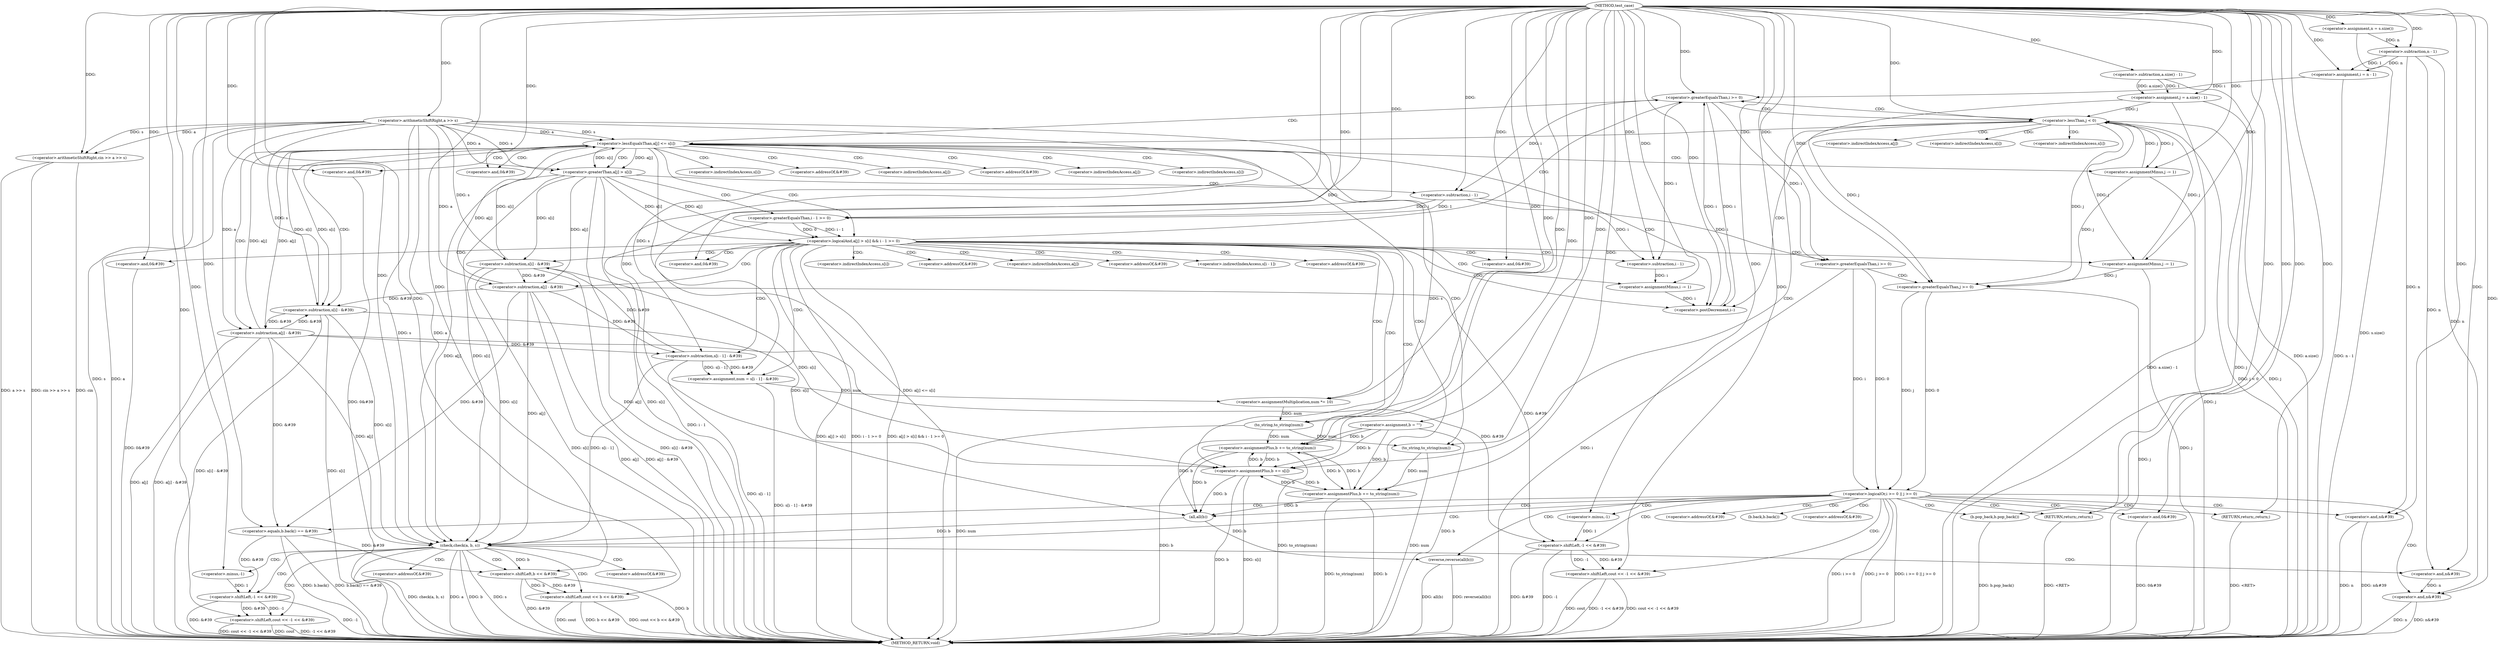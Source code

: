 digraph "test_case" {  
"1000478" [label = "(METHOD,test_case)" ]
"1000681" [label = "(METHOD_RETURN,void)" ]
"1000482" [label = "(<operator>.arithmeticShiftRight,cin >> a >> s)" ]
"1000488" [label = "(<operator>.assignment,n = s.size())" ]
"1000492" [label = "(<operator>.assignment,j = a.size() - 1)" ]
"1000498" [label = "(<operator>.assignment,b = \"\")" ]
"1000502" [label = "(<operator>.assignment,i = n - 1)" ]
"1000642" [label = "(<operator>.equals,b.back() == &#39)" ]
"1000646" [label = "(<operator>.and,0&#39)" ]
"1000651" [label = "(reverse,reverse(all(b)))" ]
"1000677" [label = "(<operator>.and,n&#39)" ]
"1000680" [label = "(RETURN,return;,return;)" ]
"1000508" [label = "(<operator>.greaterEqualsThan,i >= 0)" ]
"1000511" [label = "(<operator>.postDecrement,i--)" ]
"1000623" [label = "(<operator>.logicalOr,i >= 0 || j >= 0)" ]
"1000650" [label = "(b.pop_back,b.pop_back())" ]
"1000655" [label = "(check,check(a, b, s))" ]
"1000484" [label = "(<operator>.arithmeticShiftRight,a >> s)" ]
"1000494" [label = "(<operator>.subtraction,a.size() - 1)" ]
"1000504" [label = "(<operator>.subtraction,n - 1)" ]
"1000631" [label = "(<operator>.shiftLeft,cout << -1 << &#39)" ]
"1000638" [label = "(<operator>.and,n&#39)" ]
"1000641" [label = "(RETURN,return;,return;)" ]
"1000652" [label = "(all,all(b))" ]
"1000660" [label = "(<operator>.shiftLeft,cout << b << &#39)" ]
"1000666" [label = "(<operator>.and,n&#39)" ]
"1000670" [label = "(<operator>.shiftLeft,cout << -1 << &#39)" ]
"1000515" [label = "(<operator>.lessThan,j < 0)" ]
"1000526" [label = "(<operator>.lessEqualsThan,a[j] <= s[i])" ]
"1000561" [label = "(<operator>.logicalAnd,a[j] > s[i] && i - 1 >= 0)" ]
"1000624" [label = "(<operator>.greaterEqualsThan,i >= 0)" ]
"1000627" [label = "(<operator>.greaterEqualsThan,j >= 0)" ]
"1000519" [label = "(<operator>.assignmentPlus,b += s[i])" ]
"1000534" [label = "(<operator>.subtraction,s[i] - &#39)" ]
"1000540" [label = "(<operator>.and,0&#39)" ]
"1000543" [label = "(<operator>.subtraction,a[j] - &#39)" ]
"1000549" [label = "(<operator>.and,0&#39)" ]
"1000552" [label = "(<operator>.assignmentPlus,b += to_string(num))" ]
"1000556" [label = "(<operator>.assignmentMinus,j -= 1)" ]
"1000576" [label = "(<operator>.assignment,num = s[i - 1] - &#39)" ]
"1000586" [label = "(<operator>.and,0&#39)" ]
"1000589" [label = "(<operator>.assignmentMultiplication,num *= 10)" ]
"1000592" [label = "(<operator>.subtraction,s[i] - &#39)" ]
"1000598" [label = "(<operator>.and,0&#39)" ]
"1000601" [label = "(<operator>.subtraction,a[j] - &#39)" ]
"1000607" [label = "(<operator>.and,0&#39)" ]
"1000610" [label = "(<operator>.assignmentPlus,b += to_string(num))" ]
"1000614" [label = "(<operator>.assignmentMinus,i -= 1)" ]
"1000617" [label = "(<operator>.assignmentMinus,j -= 1)" ]
"1000633" [label = "(<operator>.shiftLeft,-1 << &#39)" ]
"1000662" [label = "(<operator>.shiftLeft,b << &#39)" ]
"1000672" [label = "(<operator>.shiftLeft,-1 << &#39)" ]
"1000562" [label = "(<operator>.greaterThan,a[j] > s[i])" ]
"1000569" [label = "(<operator>.greaterEqualsThan,i - 1 >= 0)" ]
"1000634" [label = "(<operator>.minus,-1)" ]
"1000673" [label = "(<operator>.minus,-1)" ]
"1000554" [label = "(to_string,to_string(num))" ]
"1000570" [label = "(<operator>.subtraction,i - 1)" ]
"1000578" [label = "(<operator>.subtraction,s[i - 1] - &#39)" ]
"1000612" [label = "(to_string,to_string(num))" ]
"1000581" [label = "(<operator>.subtraction,i - 1)" ]
"1000643" [label = "(b.back,b.back())" ]
"1000644" [label = "(<operator>.addressOf,&#39)" ]
"1000527" [label = "(<operator>.indirectIndexAccess,a[j])" ]
"1000530" [label = "(<operator>.indirectIndexAccess,s[i])" ]
"1000636" [label = "(<operator>.addressOf,&#39)" ]
"1000664" [label = "(<operator>.addressOf,&#39)" ]
"1000675" [label = "(<operator>.addressOf,&#39)" ]
"1000521" [label = "(<operator>.indirectIndexAccess,s[i])" ]
"1000535" [label = "(<operator>.indirectIndexAccess,s[i])" ]
"1000538" [label = "(<operator>.addressOf,&#39)" ]
"1000544" [label = "(<operator>.indirectIndexAccess,a[j])" ]
"1000547" [label = "(<operator>.addressOf,&#39)" ]
"1000563" [label = "(<operator>.indirectIndexAccess,a[j])" ]
"1000566" [label = "(<operator>.indirectIndexAccess,s[i])" ]
"1000593" [label = "(<operator>.indirectIndexAccess,s[i])" ]
"1000596" [label = "(<operator>.addressOf,&#39)" ]
"1000602" [label = "(<operator>.indirectIndexAccess,a[j])" ]
"1000605" [label = "(<operator>.addressOf,&#39)" ]
"1000579" [label = "(<operator>.indirectIndexAccess,s[i - 1])" ]
"1000584" [label = "(<operator>.addressOf,&#39)" ]
  "1000641" -> "1000681"  [ label = "DDG: <RET>"] 
  "1000484" -> "1000681"  [ label = "DDG: a"] 
  "1000484" -> "1000681"  [ label = "DDG: s"] 
  "1000482" -> "1000681"  [ label = "DDG: a >> s"] 
  "1000482" -> "1000681"  [ label = "DDG: cin >> a >> s"] 
  "1000488" -> "1000681"  [ label = "DDG: s.size()"] 
  "1000492" -> "1000681"  [ label = "DDG: j"] 
  "1000494" -> "1000681"  [ label = "DDG: a.size()"] 
  "1000492" -> "1000681"  [ label = "DDG: a.size() - 1"] 
  "1000498" -> "1000681"  [ label = "DDG: b"] 
  "1000502" -> "1000681"  [ label = "DDG: n - 1"] 
  "1000515" -> "1000681"  [ label = "DDG: j"] 
  "1000515" -> "1000681"  [ label = "DDG: j < 0"] 
  "1000526" -> "1000681"  [ label = "DDG: a[j] <= s[i]"] 
  "1000562" -> "1000681"  [ label = "DDG: a[j]"] 
  "1000562" -> "1000681"  [ label = "DDG: s[i]"] 
  "1000561" -> "1000681"  [ label = "DDG: a[j] > s[i]"] 
  "1000569" -> "1000681"  [ label = "DDG: i - 1"] 
  "1000561" -> "1000681"  [ label = "DDG: i - 1 >= 0"] 
  "1000561" -> "1000681"  [ label = "DDG: a[j] > s[i] && i - 1 >= 0"] 
  "1000624" -> "1000681"  [ label = "DDG: i"] 
  "1000623" -> "1000681"  [ label = "DDG: i >= 0"] 
  "1000627" -> "1000681"  [ label = "DDG: j"] 
  "1000623" -> "1000681"  [ label = "DDG: j >= 0"] 
  "1000623" -> "1000681"  [ label = "DDG: i >= 0 || j >= 0"] 
  "1000642" -> "1000681"  [ label = "DDG: b.back()"] 
  "1000642" -> "1000681"  [ label = "DDG: b.back() == &#39"] 
  "1000646" -> "1000681"  [ label = "DDG: 0&#39"] 
  "1000650" -> "1000681"  [ label = "DDG: b.pop_back()"] 
  "1000651" -> "1000681"  [ label = "DDG: all(b)"] 
  "1000651" -> "1000681"  [ label = "DDG: reverse(all(b))"] 
  "1000655" -> "1000681"  [ label = "DDG: a"] 
  "1000655" -> "1000681"  [ label = "DDG: b"] 
  "1000655" -> "1000681"  [ label = "DDG: s"] 
  "1000655" -> "1000681"  [ label = "DDG: check(a, b, s)"] 
  "1000670" -> "1000681"  [ label = "DDG: cout"] 
  "1000672" -> "1000681"  [ label = "DDG: -1"] 
  "1000672" -> "1000681"  [ label = "DDG: &#39"] 
  "1000670" -> "1000681"  [ label = "DDG: -1 << &#39"] 
  "1000670" -> "1000681"  [ label = "DDG: cout << -1 << &#39"] 
  "1000660" -> "1000681"  [ label = "DDG: cout"] 
  "1000662" -> "1000681"  [ label = "DDG: b"] 
  "1000662" -> "1000681"  [ label = "DDG: &#39"] 
  "1000660" -> "1000681"  [ label = "DDG: b << &#39"] 
  "1000660" -> "1000681"  [ label = "DDG: cout << b << &#39"] 
  "1000677" -> "1000681"  [ label = "DDG: n"] 
  "1000677" -> "1000681"  [ label = "DDG: n&#39"] 
  "1000631" -> "1000681"  [ label = "DDG: cout"] 
  "1000633" -> "1000681"  [ label = "DDG: -1"] 
  "1000633" -> "1000681"  [ label = "DDG: &#39"] 
  "1000631" -> "1000681"  [ label = "DDG: -1 << &#39"] 
  "1000631" -> "1000681"  [ label = "DDG: cout << -1 << &#39"] 
  "1000638" -> "1000681"  [ label = "DDG: n"] 
  "1000638" -> "1000681"  [ label = "DDG: n&#39"] 
  "1000578" -> "1000681"  [ label = "DDG: s[i - 1]"] 
  "1000576" -> "1000681"  [ label = "DDG: s[i - 1] - &#39"] 
  "1000592" -> "1000681"  [ label = "DDG: s[i]"] 
  "1000592" -> "1000681"  [ label = "DDG: s[i] - &#39"] 
  "1000601" -> "1000681"  [ label = "DDG: a[j]"] 
  "1000601" -> "1000681"  [ label = "DDG: a[j] - &#39"] 
  "1000607" -> "1000681"  [ label = "DDG: 0&#39"] 
  "1000610" -> "1000681"  [ label = "DDG: b"] 
  "1000612" -> "1000681"  [ label = "DDG: num"] 
  "1000610" -> "1000681"  [ label = "DDG: to_string(num)"] 
  "1000617" -> "1000681"  [ label = "DDG: j"] 
  "1000534" -> "1000681"  [ label = "DDG: s[i]"] 
  "1000534" -> "1000681"  [ label = "DDG: s[i] - &#39"] 
  "1000543" -> "1000681"  [ label = "DDG: a[j]"] 
  "1000543" -> "1000681"  [ label = "DDG: a[j] - &#39"] 
  "1000549" -> "1000681"  [ label = "DDG: 0&#39"] 
  "1000552" -> "1000681"  [ label = "DDG: b"] 
  "1000554" -> "1000681"  [ label = "DDG: num"] 
  "1000552" -> "1000681"  [ label = "DDG: to_string(num)"] 
  "1000556" -> "1000681"  [ label = "DDG: j"] 
  "1000519" -> "1000681"  [ label = "DDG: b"] 
  "1000519" -> "1000681"  [ label = "DDG: s[i]"] 
  "1000680" -> "1000681"  [ label = "DDG: <RET>"] 
  "1000482" -> "1000681"  [ label = "DDG: cin"] 
  "1000478" -> "1000488"  [ label = "DDG: "] 
  "1000494" -> "1000492"  [ label = "DDG: 1"] 
  "1000494" -> "1000492"  [ label = "DDG: a.size()"] 
  "1000478" -> "1000498"  [ label = "DDG: "] 
  "1000504" -> "1000502"  [ label = "DDG: n"] 
  "1000504" -> "1000502"  [ label = "DDG: 1"] 
  "1000478" -> "1000680"  [ label = "DDG: "] 
  "1000478" -> "1000482"  [ label = "DDG: "] 
  "1000484" -> "1000482"  [ label = "DDG: a"] 
  "1000484" -> "1000482"  [ label = "DDG: s"] 
  "1000478" -> "1000492"  [ label = "DDG: "] 
  "1000478" -> "1000502"  [ label = "DDG: "] 
  "1000478" -> "1000642"  [ label = "DDG: "] 
  "1000601" -> "1000642"  [ label = "DDG: &#39"] 
  "1000543" -> "1000642"  [ label = "DDG: &#39"] 
  "1000478" -> "1000646"  [ label = "DDG: "] 
  "1000478" -> "1000650"  [ label = "DDG: "] 
  "1000652" -> "1000651"  [ label = "DDG: b"] 
  "1000504" -> "1000677"  [ label = "DDG: n"] 
  "1000666" -> "1000677"  [ label = "DDG: n"] 
  "1000478" -> "1000677"  [ label = "DDG: "] 
  "1000478" -> "1000484"  [ label = "DDG: "] 
  "1000478" -> "1000494"  [ label = "DDG: "] 
  "1000488" -> "1000504"  [ label = "DDG: n"] 
  "1000478" -> "1000504"  [ label = "DDG: "] 
  "1000502" -> "1000508"  [ label = "DDG: i"] 
  "1000511" -> "1000508"  [ label = "DDG: i"] 
  "1000478" -> "1000508"  [ label = "DDG: "] 
  "1000508" -> "1000511"  [ label = "DDG: i"] 
  "1000614" -> "1000511"  [ label = "DDG: i"] 
  "1000478" -> "1000511"  [ label = "DDG: "] 
  "1000624" -> "1000623"  [ label = "DDG: 0"] 
  "1000624" -> "1000623"  [ label = "DDG: i"] 
  "1000627" -> "1000623"  [ label = "DDG: j"] 
  "1000627" -> "1000623"  [ label = "DDG: 0"] 
  "1000478" -> "1000641"  [ label = "DDG: "] 
  "1000498" -> "1000652"  [ label = "DDG: b"] 
  "1000610" -> "1000652"  [ label = "DDG: b"] 
  "1000552" -> "1000652"  [ label = "DDG: b"] 
  "1000519" -> "1000652"  [ label = "DDG: b"] 
  "1000478" -> "1000652"  [ label = "DDG: "] 
  "1000484" -> "1000655"  [ label = "DDG: a"] 
  "1000562" -> "1000655"  [ label = "DDG: a[j]"] 
  "1000601" -> "1000655"  [ label = "DDG: a[j]"] 
  "1000543" -> "1000655"  [ label = "DDG: a[j]"] 
  "1000478" -> "1000655"  [ label = "DDG: "] 
  "1000484" -> "1000655"  [ label = "DDG: s"] 
  "1000562" -> "1000655"  [ label = "DDG: s[i]"] 
  "1000578" -> "1000655"  [ label = "DDG: s[i - 1]"] 
  "1000592" -> "1000655"  [ label = "DDG: s[i]"] 
  "1000534" -> "1000655"  [ label = "DDG: s[i]"] 
  "1000652" -> "1000655"  [ label = "DDG: b"] 
  "1000508" -> "1000624"  [ label = "DDG: i"] 
  "1000570" -> "1000624"  [ label = "DDG: i"] 
  "1000478" -> "1000624"  [ label = "DDG: "] 
  "1000492" -> "1000627"  [ label = "DDG: j"] 
  "1000515" -> "1000627"  [ label = "DDG: j"] 
  "1000617" -> "1000627"  [ label = "DDG: j"] 
  "1000556" -> "1000627"  [ label = "DDG: j"] 
  "1000478" -> "1000627"  [ label = "DDG: "] 
  "1000478" -> "1000631"  [ label = "DDG: "] 
  "1000633" -> "1000631"  [ label = "DDG: &#39"] 
  "1000633" -> "1000631"  [ label = "DDG: -1"] 
  "1000504" -> "1000638"  [ label = "DDG: n"] 
  "1000478" -> "1000638"  [ label = "DDG: "] 
  "1000478" -> "1000660"  [ label = "DDG: "] 
  "1000662" -> "1000660"  [ label = "DDG: b"] 
  "1000662" -> "1000660"  [ label = "DDG: &#39"] 
  "1000504" -> "1000666"  [ label = "DDG: n"] 
  "1000478" -> "1000666"  [ label = "DDG: "] 
  "1000478" -> "1000670"  [ label = "DDG: "] 
  "1000672" -> "1000670"  [ label = "DDG: -1"] 
  "1000672" -> "1000670"  [ label = "DDG: &#39"] 
  "1000492" -> "1000515"  [ label = "DDG: j"] 
  "1000617" -> "1000515"  [ label = "DDG: j"] 
  "1000556" -> "1000515"  [ label = "DDG: j"] 
  "1000478" -> "1000515"  [ label = "DDG: "] 
  "1000484" -> "1000519"  [ label = "DDG: s"] 
  "1000592" -> "1000519"  [ label = "DDG: s[i]"] 
  "1000534" -> "1000519"  [ label = "DDG: s[i]"] 
  "1000484" -> "1000526"  [ label = "DDG: a"] 
  "1000601" -> "1000526"  [ label = "DDG: a[j]"] 
  "1000543" -> "1000526"  [ label = "DDG: a[j]"] 
  "1000484" -> "1000526"  [ label = "DDG: s"] 
  "1000592" -> "1000526"  [ label = "DDG: s[i]"] 
  "1000534" -> "1000526"  [ label = "DDG: s[i]"] 
  "1000554" -> "1000552"  [ label = "DDG: num"] 
  "1000478" -> "1000556"  [ label = "DDG: "] 
  "1000562" -> "1000561"  [ label = "DDG: s[i]"] 
  "1000562" -> "1000561"  [ label = "DDG: a[j]"] 
  "1000569" -> "1000561"  [ label = "DDG: i - 1"] 
  "1000569" -> "1000561"  [ label = "DDG: 0"] 
  "1000578" -> "1000576"  [ label = "DDG: s[i - 1]"] 
  "1000578" -> "1000576"  [ label = "DDG: &#39"] 
  "1000478" -> "1000589"  [ label = "DDG: "] 
  "1000612" -> "1000610"  [ label = "DDG: num"] 
  "1000478" -> "1000614"  [ label = "DDG: "] 
  "1000478" -> "1000617"  [ label = "DDG: "] 
  "1000634" -> "1000633"  [ label = "DDG: 1"] 
  "1000601" -> "1000633"  [ label = "DDG: &#39"] 
  "1000543" -> "1000633"  [ label = "DDG: &#39"] 
  "1000655" -> "1000662"  [ label = "DDG: b"] 
  "1000478" -> "1000662"  [ label = "DDG: "] 
  "1000642" -> "1000662"  [ label = "DDG: &#39"] 
  "1000673" -> "1000672"  [ label = "DDG: 1"] 
  "1000642" -> "1000672"  [ label = "DDG: &#39"] 
  "1000498" -> "1000519"  [ label = "DDG: b"] 
  "1000610" -> "1000519"  [ label = "DDG: b"] 
  "1000552" -> "1000519"  [ label = "DDG: b"] 
  "1000478" -> "1000519"  [ label = "DDG: "] 
  "1000484" -> "1000534"  [ label = "DDG: s"] 
  "1000526" -> "1000534"  [ label = "DDG: s[i]"] 
  "1000601" -> "1000534"  [ label = "DDG: &#39"] 
  "1000543" -> "1000534"  [ label = "DDG: &#39"] 
  "1000478" -> "1000540"  [ label = "DDG: "] 
  "1000484" -> "1000543"  [ label = "DDG: a"] 
  "1000526" -> "1000543"  [ label = "DDG: a[j]"] 
  "1000534" -> "1000543"  [ label = "DDG: &#39"] 
  "1000478" -> "1000549"  [ label = "DDG: "] 
  "1000498" -> "1000552"  [ label = "DDG: b"] 
  "1000610" -> "1000552"  [ label = "DDG: b"] 
  "1000519" -> "1000552"  [ label = "DDG: b"] 
  "1000478" -> "1000552"  [ label = "DDG: "] 
  "1000515" -> "1000556"  [ label = "DDG: j"] 
  "1000484" -> "1000562"  [ label = "DDG: a"] 
  "1000526" -> "1000562"  [ label = "DDG: a[j]"] 
  "1000484" -> "1000562"  [ label = "DDG: s"] 
  "1000526" -> "1000562"  [ label = "DDG: s[i]"] 
  "1000570" -> "1000569"  [ label = "DDG: i"] 
  "1000570" -> "1000569"  [ label = "DDG: 1"] 
  "1000478" -> "1000569"  [ label = "DDG: "] 
  "1000478" -> "1000576"  [ label = "DDG: "] 
  "1000478" -> "1000586"  [ label = "DDG: "] 
  "1000576" -> "1000589"  [ label = "DDG: num"] 
  "1000484" -> "1000592"  [ label = "DDG: s"] 
  "1000562" -> "1000592"  [ label = "DDG: s[i]"] 
  "1000578" -> "1000592"  [ label = "DDG: &#39"] 
  "1000478" -> "1000598"  [ label = "DDG: "] 
  "1000484" -> "1000601"  [ label = "DDG: a"] 
  "1000562" -> "1000601"  [ label = "DDG: a[j]"] 
  "1000592" -> "1000601"  [ label = "DDG: &#39"] 
  "1000478" -> "1000607"  [ label = "DDG: "] 
  "1000498" -> "1000610"  [ label = "DDG: b"] 
  "1000552" -> "1000610"  [ label = "DDG: b"] 
  "1000519" -> "1000610"  [ label = "DDG: b"] 
  "1000478" -> "1000610"  [ label = "DDG: "] 
  "1000581" -> "1000614"  [ label = "DDG: i"] 
  "1000515" -> "1000617"  [ label = "DDG: j"] 
  "1000478" -> "1000634"  [ label = "DDG: "] 
  "1000478" -> "1000673"  [ label = "DDG: "] 
  "1000612" -> "1000554"  [ label = "DDG: num"] 
  "1000478" -> "1000554"  [ label = "DDG: "] 
  "1000508" -> "1000570"  [ label = "DDG: i"] 
  "1000478" -> "1000570"  [ label = "DDG: "] 
  "1000484" -> "1000578"  [ label = "DDG: s"] 
  "1000601" -> "1000578"  [ label = "DDG: &#39"] 
  "1000543" -> "1000578"  [ label = "DDG: &#39"] 
  "1000589" -> "1000612"  [ label = "DDG: num"] 
  "1000478" -> "1000612"  [ label = "DDG: "] 
  "1000508" -> "1000581"  [ label = "DDG: i"] 
  "1000570" -> "1000581"  [ label = "DDG: i"] 
  "1000478" -> "1000581"  [ label = "DDG: "] 
  "1000508" -> "1000515"  [ label = "CDG: "] 
  "1000623" -> "1000644"  [ label = "CDG: "] 
  "1000623" -> "1000631"  [ label = "CDG: "] 
  "1000623" -> "1000634"  [ label = "CDG: "] 
  "1000623" -> "1000680"  [ label = "CDG: "] 
  "1000623" -> "1000642"  [ label = "CDG: "] 
  "1000623" -> "1000646"  [ label = "CDG: "] 
  "1000623" -> "1000652"  [ label = "CDG: "] 
  "1000623" -> "1000655"  [ label = "CDG: "] 
  "1000623" -> "1000650"  [ label = "CDG: "] 
  "1000623" -> "1000641"  [ label = "CDG: "] 
  "1000623" -> "1000633"  [ label = "CDG: "] 
  "1000623" -> "1000643"  [ label = "CDG: "] 
  "1000623" -> "1000677"  [ label = "CDG: "] 
  "1000623" -> "1000638"  [ label = "CDG: "] 
  "1000623" -> "1000651"  [ label = "CDG: "] 
  "1000623" -> "1000636"  [ label = "CDG: "] 
  "1000655" -> "1000670"  [ label = "CDG: "] 
  "1000655" -> "1000660"  [ label = "CDG: "] 
  "1000655" -> "1000664"  [ label = "CDG: "] 
  "1000655" -> "1000666"  [ label = "CDG: "] 
  "1000655" -> "1000673"  [ label = "CDG: "] 
  "1000655" -> "1000662"  [ label = "CDG: "] 
  "1000655" -> "1000672"  [ label = "CDG: "] 
  "1000655" -> "1000675"  [ label = "CDG: "] 
  "1000624" -> "1000627"  [ label = "CDG: "] 
  "1000515" -> "1000526"  [ label = "CDG: "] 
  "1000515" -> "1000511"  [ label = "CDG: "] 
  "1000515" -> "1000527"  [ label = "CDG: "] 
  "1000515" -> "1000530"  [ label = "CDG: "] 
  "1000515" -> "1000508"  [ label = "CDG: "] 
  "1000515" -> "1000521"  [ label = "CDG: "] 
  "1000515" -> "1000519"  [ label = "CDG: "] 
  "1000526" -> "1000543"  [ label = "CDG: "] 
  "1000526" -> "1000540"  [ label = "CDG: "] 
  "1000526" -> "1000561"  [ label = "CDG: "] 
  "1000526" -> "1000563"  [ label = "CDG: "] 
  "1000526" -> "1000566"  [ label = "CDG: "] 
  "1000526" -> "1000552"  [ label = "CDG: "] 
  "1000526" -> "1000556"  [ label = "CDG: "] 
  "1000526" -> "1000511"  [ label = "CDG: "] 
  "1000526" -> "1000508"  [ label = "CDG: "] 
  "1000526" -> "1000538"  [ label = "CDG: "] 
  "1000526" -> "1000547"  [ label = "CDG: "] 
  "1000526" -> "1000544"  [ label = "CDG: "] 
  "1000526" -> "1000535"  [ label = "CDG: "] 
  "1000526" -> "1000562"  [ label = "CDG: "] 
  "1000526" -> "1000549"  [ label = "CDG: "] 
  "1000526" -> "1000534"  [ label = "CDG: "] 
  "1000526" -> "1000554"  [ label = "CDG: "] 
  "1000561" -> "1000614"  [ label = "CDG: "] 
  "1000561" -> "1000584"  [ label = "CDG: "] 
  "1000561" -> "1000598"  [ label = "CDG: "] 
  "1000561" -> "1000593"  [ label = "CDG: "] 
  "1000561" -> "1000586"  [ label = "CDG: "] 
  "1000561" -> "1000592"  [ label = "CDG: "] 
  "1000561" -> "1000596"  [ label = "CDG: "] 
  "1000561" -> "1000612"  [ label = "CDG: "] 
  "1000561" -> "1000511"  [ label = "CDG: "] 
  "1000561" -> "1000605"  [ label = "CDG: "] 
  "1000561" -> "1000589"  [ label = "CDG: "] 
  "1000561" -> "1000602"  [ label = "CDG: "] 
  "1000561" -> "1000508"  [ label = "CDG: "] 
  "1000561" -> "1000579"  [ label = "CDG: "] 
  "1000561" -> "1000607"  [ label = "CDG: "] 
  "1000561" -> "1000576"  [ label = "CDG: "] 
  "1000561" -> "1000610"  [ label = "CDG: "] 
  "1000561" -> "1000578"  [ label = "CDG: "] 
  "1000561" -> "1000581"  [ label = "CDG: "] 
  "1000561" -> "1000601"  [ label = "CDG: "] 
  "1000561" -> "1000617"  [ label = "CDG: "] 
  "1000562" -> "1000570"  [ label = "CDG: "] 
  "1000562" -> "1000569"  [ label = "CDG: "] 
}
